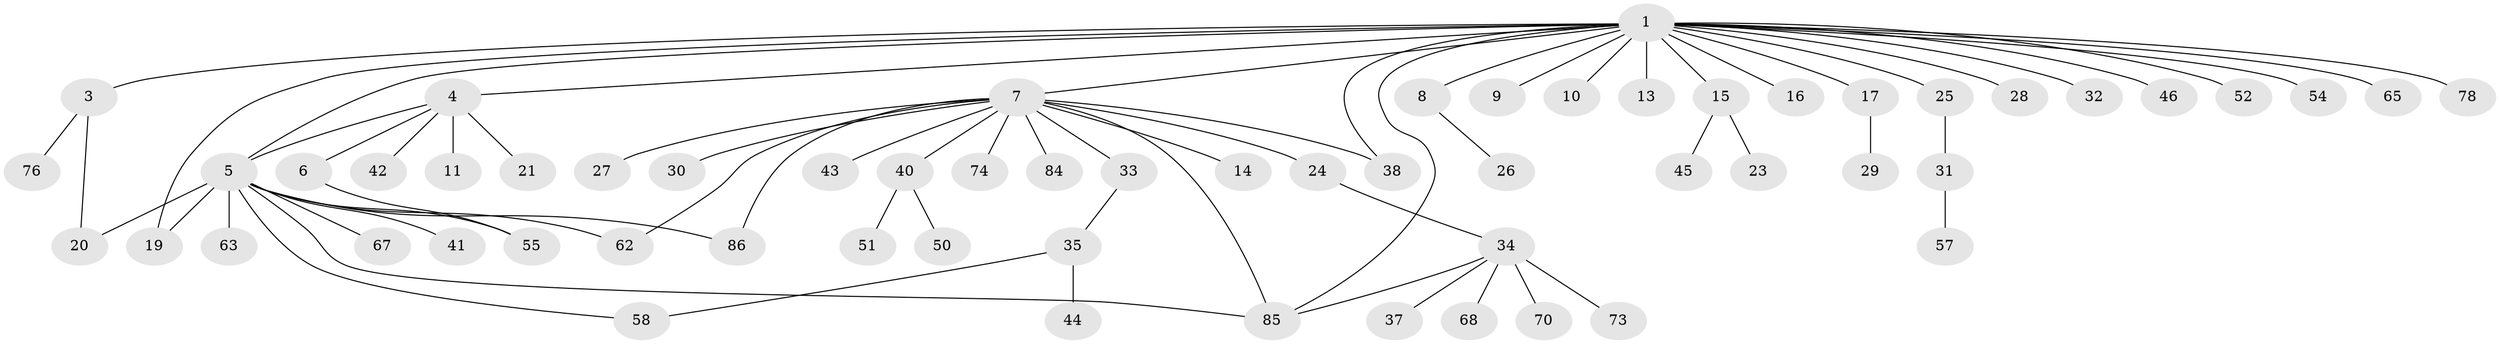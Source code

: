 // original degree distribution, {6: 0.03488372093023256, 18: 0.011627906976744186, 3: 0.10465116279069768, 11: 0.011627906976744186, 13: 0.011627906976744186, 2: 0.19767441860465115, 14: 0.011627906976744186, 1: 0.5930232558139535, 4: 0.023255813953488372}
// Generated by graph-tools (version 1.1) at 2025/18/03/04/25 18:18:17]
// undirected, 60 vertices, 70 edges
graph export_dot {
graph [start="1"]
  node [color=gray90,style=filled];
  1 [super="+2+12"];
  3;
  4 [super="+49+61+81+71+83"];
  5 [super="+22"];
  6;
  7;
  8;
  9 [super="+18"];
  10;
  11;
  13;
  14;
  15;
  16;
  17;
  19;
  20;
  21;
  23;
  24 [super="+53"];
  25 [super="+39"];
  26;
  27;
  28;
  29;
  30;
  31;
  32;
  33 [super="+79+47"];
  34;
  35;
  37;
  38 [super="+75"];
  40;
  41;
  42;
  43;
  44;
  45;
  46;
  50 [super="+80"];
  51;
  52;
  54 [super="+56"];
  55 [super="+77"];
  57;
  58;
  62;
  63;
  65;
  67;
  68;
  70;
  73;
  74;
  76;
  78;
  84;
  85;
  86;
  1 -- 3;
  1 -- 7;
  1 -- 38;
  1 -- 52;
  1 -- 65;
  1 -- 4 [weight=2];
  1 -- 5;
  1 -- 8;
  1 -- 9;
  1 -- 10;
  1 -- 13;
  1 -- 78;
  1 -- 15;
  1 -- 16;
  1 -- 17;
  1 -- 85;
  1 -- 28;
  1 -- 32;
  1 -- 46;
  1 -- 54;
  1 -- 19;
  1 -- 25;
  3 -- 20;
  3 -- 76;
  4 -- 5;
  4 -- 6;
  4 -- 11;
  4 -- 21;
  4 -- 42;
  5 -- 19;
  5 -- 20;
  5 -- 41;
  5 -- 55;
  5 -- 58;
  5 -- 62;
  5 -- 63;
  5 -- 67;
  5 -- 85;
  5 -- 86;
  6 -- 55;
  7 -- 14;
  7 -- 24;
  7 -- 27;
  7 -- 30;
  7 -- 33;
  7 -- 38;
  7 -- 40;
  7 -- 43;
  7 -- 62;
  7 -- 74;
  7 -- 84;
  7 -- 85;
  7 -- 86;
  8 -- 26;
  15 -- 23;
  15 -- 45;
  17 -- 29;
  24 -- 34;
  25 -- 31;
  31 -- 57;
  33 -- 35;
  34 -- 37;
  34 -- 68;
  34 -- 70;
  34 -- 73;
  34 -- 85;
  35 -- 44;
  35 -- 58;
  40 -- 50;
  40 -- 51;
}
